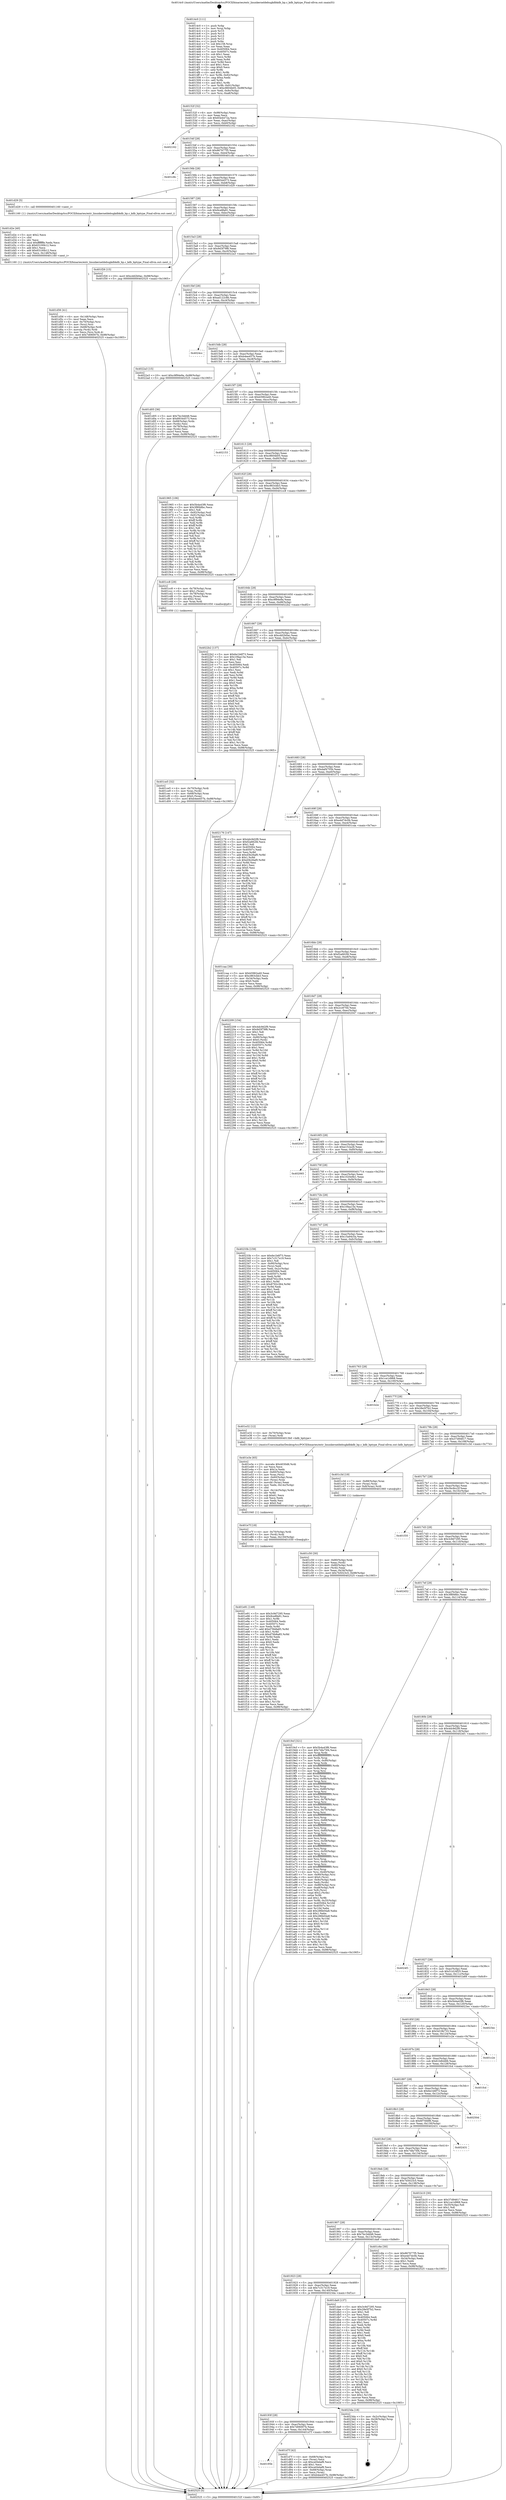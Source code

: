 digraph "0x4014c0" {
  label = "0x4014c0 (/mnt/c/Users/mathe/Desktop/tcc/POCII/binaries/extr_linuxkerneldebugkdbkdb_bp.c_kdb_bptype_Final-ollvm.out::main(0))"
  labelloc = "t"
  node[shape=record]

  Entry [label="",width=0.3,height=0.3,shape=circle,fillcolor=black,style=filled]
  "0x40152f" [label="{
     0x40152f [32]\l
     | [instrs]\l
     &nbsp;&nbsp;0x40152f \<+6\>: mov -0x98(%rbp),%eax\l
     &nbsp;&nbsp;0x401535 \<+2\>: mov %eax,%ecx\l
     &nbsp;&nbsp;0x401537 \<+6\>: sub $0x83e4472a,%ecx\l
     &nbsp;&nbsp;0x40153d \<+6\>: mov %eax,-0xac(%rbp)\l
     &nbsp;&nbsp;0x401543 \<+6\>: mov %ecx,-0xb0(%rbp)\l
     &nbsp;&nbsp;0x401549 \<+6\>: je 0000000000402162 \<main+0xca2\>\l
  }"]
  "0x402162" [label="{
     0x402162\l
  }", style=dashed]
  "0x40154f" [label="{
     0x40154f [28]\l
     | [instrs]\l
     &nbsp;&nbsp;0x40154f \<+5\>: jmp 0000000000401554 \<main+0x94\>\l
     &nbsp;&nbsp;0x401554 \<+6\>: mov -0xac(%rbp),%eax\l
     &nbsp;&nbsp;0x40155a \<+5\>: sub $0x867677f5,%eax\l
     &nbsp;&nbsp;0x40155f \<+6\>: mov %eax,-0xb4(%rbp)\l
     &nbsp;&nbsp;0x401565 \<+6\>: je 0000000000401c8c \<main+0x7cc\>\l
  }"]
  Exit [label="",width=0.3,height=0.3,shape=circle,fillcolor=black,style=filled,peripheries=2]
  "0x401c8c" [label="{
     0x401c8c\l
  }", style=dashed]
  "0x40156b" [label="{
     0x40156b [28]\l
     | [instrs]\l
     &nbsp;&nbsp;0x40156b \<+5\>: jmp 0000000000401570 \<main+0xb0\>\l
     &nbsp;&nbsp;0x401570 \<+6\>: mov -0xac(%rbp),%eax\l
     &nbsp;&nbsp;0x401576 \<+5\>: sub $0x89344573,%eax\l
     &nbsp;&nbsp;0x40157b \<+6\>: mov %eax,-0xb8(%rbp)\l
     &nbsp;&nbsp;0x401581 \<+6\>: je 0000000000401d29 \<main+0x869\>\l
  }"]
  "0x401e91" [label="{
     0x401e91 [149]\l
     | [instrs]\l
     &nbsp;&nbsp;0x401e91 \<+5\>: mov $0x3c9d7295,%eax\l
     &nbsp;&nbsp;0x401e96 \<+5\>: mov $0x9ce8fa91,%ecx\l
     &nbsp;&nbsp;0x401e9b \<+3\>: mov $0x1,%r9b\l
     &nbsp;&nbsp;0x401e9e \<+7\>: mov 0x405064,%edx\l
     &nbsp;&nbsp;0x401ea5 \<+7\>: mov 0x40507c,%esi\l
     &nbsp;&nbsp;0x401eac \<+3\>: mov %edx,%r8d\l
     &nbsp;&nbsp;0x401eaf \<+7\>: add $0xd76b8a85,%r8d\l
     &nbsp;&nbsp;0x401eb6 \<+4\>: sub $0x1,%r8d\l
     &nbsp;&nbsp;0x401eba \<+7\>: sub $0xd76b8a85,%r8d\l
     &nbsp;&nbsp;0x401ec1 \<+4\>: imul %r8d,%edx\l
     &nbsp;&nbsp;0x401ec5 \<+3\>: and $0x1,%edx\l
     &nbsp;&nbsp;0x401ec8 \<+3\>: cmp $0x0,%edx\l
     &nbsp;&nbsp;0x401ecb \<+4\>: sete %r10b\l
     &nbsp;&nbsp;0x401ecf \<+3\>: cmp $0xa,%esi\l
     &nbsp;&nbsp;0x401ed2 \<+4\>: setl %r11b\l
     &nbsp;&nbsp;0x401ed6 \<+3\>: mov %r10b,%bl\l
     &nbsp;&nbsp;0x401ed9 \<+3\>: xor $0xff,%bl\l
     &nbsp;&nbsp;0x401edc \<+3\>: mov %r11b,%r14b\l
     &nbsp;&nbsp;0x401edf \<+4\>: xor $0xff,%r14b\l
     &nbsp;&nbsp;0x401ee3 \<+4\>: xor $0x0,%r9b\l
     &nbsp;&nbsp;0x401ee7 \<+3\>: mov %bl,%r15b\l
     &nbsp;&nbsp;0x401eea \<+4\>: and $0x0,%r15b\l
     &nbsp;&nbsp;0x401eee \<+3\>: and %r9b,%r10b\l
     &nbsp;&nbsp;0x401ef1 \<+3\>: mov %r14b,%r12b\l
     &nbsp;&nbsp;0x401ef4 \<+4\>: and $0x0,%r12b\l
     &nbsp;&nbsp;0x401ef8 \<+3\>: and %r9b,%r11b\l
     &nbsp;&nbsp;0x401efb \<+3\>: or %r10b,%r15b\l
     &nbsp;&nbsp;0x401efe \<+3\>: or %r11b,%r12b\l
     &nbsp;&nbsp;0x401f01 \<+3\>: xor %r12b,%r15b\l
     &nbsp;&nbsp;0x401f04 \<+3\>: or %r14b,%bl\l
     &nbsp;&nbsp;0x401f07 \<+3\>: xor $0xff,%bl\l
     &nbsp;&nbsp;0x401f0a \<+4\>: or $0x0,%r9b\l
     &nbsp;&nbsp;0x401f0e \<+3\>: and %r9b,%bl\l
     &nbsp;&nbsp;0x401f11 \<+3\>: or %bl,%r15b\l
     &nbsp;&nbsp;0x401f14 \<+4\>: test $0x1,%r15b\l
     &nbsp;&nbsp;0x401f18 \<+3\>: cmovne %ecx,%eax\l
     &nbsp;&nbsp;0x401f1b \<+6\>: mov %eax,-0x98(%rbp)\l
     &nbsp;&nbsp;0x401f21 \<+5\>: jmp 0000000000402525 \<main+0x1065\>\l
  }"]
  "0x401d29" [label="{
     0x401d29 [5]\l
     | [instrs]\l
     &nbsp;&nbsp;0x401d29 \<+5\>: call 0000000000401160 \<next_i\>\l
     | [calls]\l
     &nbsp;&nbsp;0x401160 \{1\} (/mnt/c/Users/mathe/Desktop/tcc/POCII/binaries/extr_linuxkerneldebugkdbkdb_bp.c_kdb_bptype_Final-ollvm.out::next_i)\l
  }"]
  "0x401587" [label="{
     0x401587 [28]\l
     | [instrs]\l
     &nbsp;&nbsp;0x401587 \<+5\>: jmp 000000000040158c \<main+0xcc\>\l
     &nbsp;&nbsp;0x40158c \<+6\>: mov -0xac(%rbp),%eax\l
     &nbsp;&nbsp;0x401592 \<+5\>: sub $0x9ce8fa91,%eax\l
     &nbsp;&nbsp;0x401597 \<+6\>: mov %eax,-0xbc(%rbp)\l
     &nbsp;&nbsp;0x40159d \<+6\>: je 0000000000401f26 \<main+0xa66\>\l
  }"]
  "0x401e7f" [label="{
     0x401e7f [18]\l
     | [instrs]\l
     &nbsp;&nbsp;0x401e7f \<+4\>: mov -0x70(%rbp),%rdi\l
     &nbsp;&nbsp;0x401e83 \<+3\>: mov (%rdi),%rdi\l
     &nbsp;&nbsp;0x401e86 \<+6\>: mov %eax,-0x150(%rbp)\l
     &nbsp;&nbsp;0x401e8c \<+5\>: call 0000000000401030 \<free@plt\>\l
     | [calls]\l
     &nbsp;&nbsp;0x401030 \{1\} (unknown)\l
  }"]
  "0x401f26" [label="{
     0x401f26 [15]\l
     | [instrs]\l
     &nbsp;&nbsp;0x401f26 \<+10\>: movl $0xcdd2b0ac,-0x98(%rbp)\l
     &nbsp;&nbsp;0x401f30 \<+5\>: jmp 0000000000402525 \<main+0x1065\>\l
  }"]
  "0x4015a3" [label="{
     0x4015a3 [28]\l
     | [instrs]\l
     &nbsp;&nbsp;0x4015a3 \<+5\>: jmp 00000000004015a8 \<main+0xe8\>\l
     &nbsp;&nbsp;0x4015a8 \<+6\>: mov -0xac(%rbp),%eax\l
     &nbsp;&nbsp;0x4015ae \<+5\>: sub $0x9d3f79f6,%eax\l
     &nbsp;&nbsp;0x4015b3 \<+6\>: mov %eax,-0xc0(%rbp)\l
     &nbsp;&nbsp;0x4015b9 \<+6\>: je 00000000004022a3 \<main+0xde3\>\l
  }"]
  "0x401e3e" [label="{
     0x401e3e [65]\l
     | [instrs]\l
     &nbsp;&nbsp;0x401e3e \<+10\>: movabs $0x4030d6,%rdi\l
     &nbsp;&nbsp;0x401e48 \<+2\>: xor %ecx,%ecx\l
     &nbsp;&nbsp;0x401e4a \<+5\>: mov $0x1a,%edx\l
     &nbsp;&nbsp;0x401e4f \<+4\>: mov -0x60(%rbp),%rsi\l
     &nbsp;&nbsp;0x401e53 \<+3\>: mov %rax,(%rsi)\l
     &nbsp;&nbsp;0x401e56 \<+4\>: mov -0x60(%rbp),%rax\l
     &nbsp;&nbsp;0x401e5a \<+3\>: mov (%rax),%rax\l
     &nbsp;&nbsp;0x401e5d \<+3\>: movsbl (%rax),%eax\l
     &nbsp;&nbsp;0x401e60 \<+6\>: mov %edx,-0x14c(%rbp)\l
     &nbsp;&nbsp;0x401e66 \<+1\>: cltd\l
     &nbsp;&nbsp;0x401e67 \<+7\>: mov -0x14c(%rbp),%r8d\l
     &nbsp;&nbsp;0x401e6e \<+3\>: idiv %r8d\l
     &nbsp;&nbsp;0x401e71 \<+3\>: sub $0x61,%ecx\l
     &nbsp;&nbsp;0x401e74 \<+2\>: sub %ecx,%edx\l
     &nbsp;&nbsp;0x401e76 \<+2\>: mov %edx,%esi\l
     &nbsp;&nbsp;0x401e78 \<+2\>: mov $0x0,%al\l
     &nbsp;&nbsp;0x401e7a \<+5\>: call 0000000000401040 \<printf@plt\>\l
     | [calls]\l
     &nbsp;&nbsp;0x401040 \{1\} (unknown)\l
  }"]
  "0x4022a3" [label="{
     0x4022a3 [15]\l
     | [instrs]\l
     &nbsp;&nbsp;0x4022a3 \<+10\>: movl $0xc9f94e9a,-0x98(%rbp)\l
     &nbsp;&nbsp;0x4022ad \<+5\>: jmp 0000000000402525 \<main+0x1065\>\l
  }"]
  "0x4015bf" [label="{
     0x4015bf [28]\l
     | [instrs]\l
     &nbsp;&nbsp;0x4015bf \<+5\>: jmp 00000000004015c4 \<main+0x104\>\l
     &nbsp;&nbsp;0x4015c4 \<+6\>: mov -0xac(%rbp),%eax\l
     &nbsp;&nbsp;0x4015ca \<+5\>: sub $0xad122c8b,%eax\l
     &nbsp;&nbsp;0x4015cf \<+6\>: mov %eax,-0xc4(%rbp)\l
     &nbsp;&nbsp;0x4015d5 \<+6\>: je 00000000004024cc \<main+0x100c\>\l
  }"]
  "0x40195b" [label="{
     0x40195b\l
  }", style=dashed]
  "0x4024cc" [label="{
     0x4024cc\l
  }", style=dashed]
  "0x4015db" [label="{
     0x4015db [28]\l
     | [instrs]\l
     &nbsp;&nbsp;0x4015db \<+5\>: jmp 00000000004015e0 \<main+0x120\>\l
     &nbsp;&nbsp;0x4015e0 \<+6\>: mov -0xac(%rbp),%eax\l
     &nbsp;&nbsp;0x4015e6 \<+5\>: sub $0xb4ee457b,%eax\l
     &nbsp;&nbsp;0x4015eb \<+6\>: mov %eax,-0xc8(%rbp)\l
     &nbsp;&nbsp;0x4015f1 \<+6\>: je 0000000000401d05 \<main+0x845\>\l
  }"]
  "0x401d7f" [label="{
     0x401d7f [42]\l
     | [instrs]\l
     &nbsp;&nbsp;0x401d7f \<+4\>: mov -0x68(%rbp),%rax\l
     &nbsp;&nbsp;0x401d83 \<+2\>: mov (%rax),%ecx\l
     &nbsp;&nbsp;0x401d85 \<+6\>: sub $0xce04daf8,%ecx\l
     &nbsp;&nbsp;0x401d8b \<+3\>: add $0x1,%ecx\l
     &nbsp;&nbsp;0x401d8e \<+6\>: add $0xce04daf8,%ecx\l
     &nbsp;&nbsp;0x401d94 \<+4\>: mov -0x68(%rbp),%rax\l
     &nbsp;&nbsp;0x401d98 \<+2\>: mov %ecx,(%rax)\l
     &nbsp;&nbsp;0x401d9a \<+10\>: movl $0xb4ee457b,-0x98(%rbp)\l
     &nbsp;&nbsp;0x401da4 \<+5\>: jmp 0000000000402525 \<main+0x1065\>\l
  }"]
  "0x401d05" [label="{
     0x401d05 [36]\l
     | [instrs]\l
     &nbsp;&nbsp;0x401d05 \<+5\>: mov $0x7bc3dd48,%eax\l
     &nbsp;&nbsp;0x401d0a \<+5\>: mov $0x89344573,%ecx\l
     &nbsp;&nbsp;0x401d0f \<+4\>: mov -0x68(%rbp),%rdx\l
     &nbsp;&nbsp;0x401d13 \<+2\>: mov (%rdx),%esi\l
     &nbsp;&nbsp;0x401d15 \<+4\>: mov -0x78(%rbp),%rdx\l
     &nbsp;&nbsp;0x401d19 \<+2\>: cmp (%rdx),%esi\l
     &nbsp;&nbsp;0x401d1b \<+3\>: cmovl %ecx,%eax\l
     &nbsp;&nbsp;0x401d1e \<+6\>: mov %eax,-0x98(%rbp)\l
     &nbsp;&nbsp;0x401d24 \<+5\>: jmp 0000000000402525 \<main+0x1065\>\l
  }"]
  "0x4015f7" [label="{
     0x4015f7 [28]\l
     | [instrs]\l
     &nbsp;&nbsp;0x4015f7 \<+5\>: jmp 00000000004015fc \<main+0x13c\>\l
     &nbsp;&nbsp;0x4015fc \<+6\>: mov -0xac(%rbp),%eax\l
     &nbsp;&nbsp;0x401602 \<+5\>: sub $0xb5962a40,%eax\l
     &nbsp;&nbsp;0x401607 \<+6\>: mov %eax,-0xcc(%rbp)\l
     &nbsp;&nbsp;0x40160d \<+6\>: je 0000000000402153 \<main+0xc93\>\l
  }"]
  "0x40193f" [label="{
     0x40193f [28]\l
     | [instrs]\l
     &nbsp;&nbsp;0x40193f \<+5\>: jmp 0000000000401944 \<main+0x484\>\l
     &nbsp;&nbsp;0x401944 \<+6\>: mov -0xac(%rbp),%eax\l
     &nbsp;&nbsp;0x40194a \<+5\>: sub $0x7d06007b,%eax\l
     &nbsp;&nbsp;0x40194f \<+6\>: mov %eax,-0x144(%rbp)\l
     &nbsp;&nbsp;0x401955 \<+6\>: je 0000000000401d7f \<main+0x8bf\>\l
  }"]
  "0x402153" [label="{
     0x402153\l
  }", style=dashed]
  "0x401613" [label="{
     0x401613 [28]\l
     | [instrs]\l
     &nbsp;&nbsp;0x401613 \<+5\>: jmp 0000000000401618 \<main+0x158\>\l
     &nbsp;&nbsp;0x401618 \<+6\>: mov -0xac(%rbp),%eax\l
     &nbsp;&nbsp;0x40161e \<+5\>: sub $0xc8604b05,%eax\l
     &nbsp;&nbsp;0x401623 \<+6\>: mov %eax,-0xd0(%rbp)\l
     &nbsp;&nbsp;0x401629 \<+6\>: je 0000000000401965 \<main+0x4a5\>\l
  }"]
  "0x4023da" [label="{
     0x4023da [18]\l
     | [instrs]\l
     &nbsp;&nbsp;0x4023da \<+3\>: mov -0x2c(%rbp),%eax\l
     &nbsp;&nbsp;0x4023dd \<+4\>: lea -0x28(%rbp),%rsp\l
     &nbsp;&nbsp;0x4023e1 \<+1\>: pop %rbx\l
     &nbsp;&nbsp;0x4023e2 \<+2\>: pop %r12\l
     &nbsp;&nbsp;0x4023e4 \<+2\>: pop %r13\l
     &nbsp;&nbsp;0x4023e6 \<+2\>: pop %r14\l
     &nbsp;&nbsp;0x4023e8 \<+2\>: pop %r15\l
     &nbsp;&nbsp;0x4023ea \<+1\>: pop %rbp\l
     &nbsp;&nbsp;0x4023eb \<+1\>: ret\l
  }"]
  "0x401965" [label="{
     0x401965 [106]\l
     | [instrs]\l
     &nbsp;&nbsp;0x401965 \<+5\>: mov $0x5b4a43f6,%eax\l
     &nbsp;&nbsp;0x40196a \<+5\>: mov $0x3f8f48bc,%ecx\l
     &nbsp;&nbsp;0x40196f \<+2\>: mov $0x1,%dl\l
     &nbsp;&nbsp;0x401971 \<+7\>: mov -0x92(%rbp),%sil\l
     &nbsp;&nbsp;0x401978 \<+7\>: mov -0x91(%rbp),%dil\l
     &nbsp;&nbsp;0x40197f \<+3\>: mov %sil,%r8b\l
     &nbsp;&nbsp;0x401982 \<+4\>: xor $0xff,%r8b\l
     &nbsp;&nbsp;0x401986 \<+3\>: mov %dil,%r9b\l
     &nbsp;&nbsp;0x401989 \<+4\>: xor $0xff,%r9b\l
     &nbsp;&nbsp;0x40198d \<+3\>: xor $0x1,%dl\l
     &nbsp;&nbsp;0x401990 \<+3\>: mov %r8b,%r10b\l
     &nbsp;&nbsp;0x401993 \<+4\>: and $0xff,%r10b\l
     &nbsp;&nbsp;0x401997 \<+3\>: and %dl,%sil\l
     &nbsp;&nbsp;0x40199a \<+3\>: mov %r9b,%r11b\l
     &nbsp;&nbsp;0x40199d \<+4\>: and $0xff,%r11b\l
     &nbsp;&nbsp;0x4019a1 \<+3\>: and %dl,%dil\l
     &nbsp;&nbsp;0x4019a4 \<+3\>: or %sil,%r10b\l
     &nbsp;&nbsp;0x4019a7 \<+3\>: or %dil,%r11b\l
     &nbsp;&nbsp;0x4019aa \<+3\>: xor %r11b,%r10b\l
     &nbsp;&nbsp;0x4019ad \<+3\>: or %r9b,%r8b\l
     &nbsp;&nbsp;0x4019b0 \<+4\>: xor $0xff,%r8b\l
     &nbsp;&nbsp;0x4019b4 \<+3\>: or $0x1,%dl\l
     &nbsp;&nbsp;0x4019b7 \<+3\>: and %dl,%r8b\l
     &nbsp;&nbsp;0x4019ba \<+3\>: or %r8b,%r10b\l
     &nbsp;&nbsp;0x4019bd \<+4\>: test $0x1,%r10b\l
     &nbsp;&nbsp;0x4019c1 \<+3\>: cmovne %ecx,%eax\l
     &nbsp;&nbsp;0x4019c4 \<+6\>: mov %eax,-0x98(%rbp)\l
     &nbsp;&nbsp;0x4019ca \<+5\>: jmp 0000000000402525 \<main+0x1065\>\l
  }"]
  "0x40162f" [label="{
     0x40162f [28]\l
     | [instrs]\l
     &nbsp;&nbsp;0x40162f \<+5\>: jmp 0000000000401634 \<main+0x174\>\l
     &nbsp;&nbsp;0x401634 \<+6\>: mov -0xac(%rbp),%eax\l
     &nbsp;&nbsp;0x40163a \<+5\>: sub $0xc863cbb3,%eax\l
     &nbsp;&nbsp;0x40163f \<+6\>: mov %eax,-0xd4(%rbp)\l
     &nbsp;&nbsp;0x401645 \<+6\>: je 0000000000401cc8 \<main+0x808\>\l
  }"]
  "0x402525" [label="{
     0x402525 [5]\l
     | [instrs]\l
     &nbsp;&nbsp;0x402525 \<+5\>: jmp 000000000040152f \<main+0x6f\>\l
  }"]
  "0x4014c0" [label="{
     0x4014c0 [111]\l
     | [instrs]\l
     &nbsp;&nbsp;0x4014c0 \<+1\>: push %rbp\l
     &nbsp;&nbsp;0x4014c1 \<+3\>: mov %rsp,%rbp\l
     &nbsp;&nbsp;0x4014c4 \<+2\>: push %r15\l
     &nbsp;&nbsp;0x4014c6 \<+2\>: push %r14\l
     &nbsp;&nbsp;0x4014c8 \<+2\>: push %r13\l
     &nbsp;&nbsp;0x4014ca \<+2\>: push %r12\l
     &nbsp;&nbsp;0x4014cc \<+1\>: push %rbx\l
     &nbsp;&nbsp;0x4014cd \<+7\>: sub $0x158,%rsp\l
     &nbsp;&nbsp;0x4014d4 \<+2\>: xor %eax,%eax\l
     &nbsp;&nbsp;0x4014d6 \<+7\>: mov 0x405064,%ecx\l
     &nbsp;&nbsp;0x4014dd \<+7\>: mov 0x40507c,%edx\l
     &nbsp;&nbsp;0x4014e4 \<+3\>: sub $0x1,%eax\l
     &nbsp;&nbsp;0x4014e7 \<+3\>: mov %ecx,%r8d\l
     &nbsp;&nbsp;0x4014ea \<+3\>: add %eax,%r8d\l
     &nbsp;&nbsp;0x4014ed \<+4\>: imul %r8d,%ecx\l
     &nbsp;&nbsp;0x4014f1 \<+3\>: and $0x1,%ecx\l
     &nbsp;&nbsp;0x4014f4 \<+3\>: cmp $0x0,%ecx\l
     &nbsp;&nbsp;0x4014f7 \<+4\>: sete %r9b\l
     &nbsp;&nbsp;0x4014fb \<+4\>: and $0x1,%r9b\l
     &nbsp;&nbsp;0x4014ff \<+7\>: mov %r9b,-0x92(%rbp)\l
     &nbsp;&nbsp;0x401506 \<+3\>: cmp $0xa,%edx\l
     &nbsp;&nbsp;0x401509 \<+4\>: setl %r9b\l
     &nbsp;&nbsp;0x40150d \<+4\>: and $0x1,%r9b\l
     &nbsp;&nbsp;0x401511 \<+7\>: mov %r9b,-0x91(%rbp)\l
     &nbsp;&nbsp;0x401518 \<+10\>: movl $0xc8604b05,-0x98(%rbp)\l
     &nbsp;&nbsp;0x401522 \<+6\>: mov %edi,-0x9c(%rbp)\l
     &nbsp;&nbsp;0x401528 \<+7\>: mov %rsi,-0xa8(%rbp)\l
  }"]
  "0x401923" [label="{
     0x401923 [28]\l
     | [instrs]\l
     &nbsp;&nbsp;0x401923 \<+5\>: jmp 0000000000401928 \<main+0x468\>\l
     &nbsp;&nbsp;0x401928 \<+6\>: mov -0xac(%rbp),%eax\l
     &nbsp;&nbsp;0x40192e \<+5\>: sub $0x7c317e19,%eax\l
     &nbsp;&nbsp;0x401933 \<+6\>: mov %eax,-0x140(%rbp)\l
     &nbsp;&nbsp;0x401939 \<+6\>: je 00000000004023da \<main+0xf1a\>\l
  }"]
  "0x401cc8" [label="{
     0x401cc8 [29]\l
     | [instrs]\l
     &nbsp;&nbsp;0x401cc8 \<+4\>: mov -0x78(%rbp),%rax\l
     &nbsp;&nbsp;0x401ccc \<+6\>: movl $0x1,(%rax)\l
     &nbsp;&nbsp;0x401cd2 \<+4\>: mov -0x78(%rbp),%rax\l
     &nbsp;&nbsp;0x401cd6 \<+3\>: movslq (%rax),%rax\l
     &nbsp;&nbsp;0x401cd9 \<+4\>: shl $0x2,%rax\l
     &nbsp;&nbsp;0x401cdd \<+3\>: mov %rax,%rdi\l
     &nbsp;&nbsp;0x401ce0 \<+5\>: call 0000000000401050 \<malloc@plt\>\l
     | [calls]\l
     &nbsp;&nbsp;0x401050 \{1\} (unknown)\l
  }"]
  "0x40164b" [label="{
     0x40164b [28]\l
     | [instrs]\l
     &nbsp;&nbsp;0x40164b \<+5\>: jmp 0000000000401650 \<main+0x190\>\l
     &nbsp;&nbsp;0x401650 \<+6\>: mov -0xac(%rbp),%eax\l
     &nbsp;&nbsp;0x401656 \<+5\>: sub $0xc9f94e9a,%eax\l
     &nbsp;&nbsp;0x40165b \<+6\>: mov %eax,-0xd8(%rbp)\l
     &nbsp;&nbsp;0x401661 \<+6\>: je 00000000004022b2 \<main+0xdf2\>\l
  }"]
  "0x401da9" [label="{
     0x401da9 [137]\l
     | [instrs]\l
     &nbsp;&nbsp;0x401da9 \<+5\>: mov $0x3c9d7295,%eax\l
     &nbsp;&nbsp;0x401dae \<+5\>: mov $0x28e5f7b2,%ecx\l
     &nbsp;&nbsp;0x401db3 \<+2\>: mov $0x1,%dl\l
     &nbsp;&nbsp;0x401db5 \<+2\>: xor %esi,%esi\l
     &nbsp;&nbsp;0x401db7 \<+7\>: mov 0x405064,%edi\l
     &nbsp;&nbsp;0x401dbe \<+8\>: mov 0x40507c,%r8d\l
     &nbsp;&nbsp;0x401dc6 \<+3\>: sub $0x1,%esi\l
     &nbsp;&nbsp;0x401dc9 \<+3\>: mov %edi,%r9d\l
     &nbsp;&nbsp;0x401dcc \<+3\>: add %esi,%r9d\l
     &nbsp;&nbsp;0x401dcf \<+4\>: imul %r9d,%edi\l
     &nbsp;&nbsp;0x401dd3 \<+3\>: and $0x1,%edi\l
     &nbsp;&nbsp;0x401dd6 \<+3\>: cmp $0x0,%edi\l
     &nbsp;&nbsp;0x401dd9 \<+4\>: sete %r10b\l
     &nbsp;&nbsp;0x401ddd \<+4\>: cmp $0xa,%r8d\l
     &nbsp;&nbsp;0x401de1 \<+4\>: setl %r11b\l
     &nbsp;&nbsp;0x401de5 \<+3\>: mov %r10b,%bl\l
     &nbsp;&nbsp;0x401de8 \<+3\>: xor $0xff,%bl\l
     &nbsp;&nbsp;0x401deb \<+3\>: mov %r11b,%r14b\l
     &nbsp;&nbsp;0x401dee \<+4\>: xor $0xff,%r14b\l
     &nbsp;&nbsp;0x401df2 \<+3\>: xor $0x0,%dl\l
     &nbsp;&nbsp;0x401df5 \<+3\>: mov %bl,%r15b\l
     &nbsp;&nbsp;0x401df8 \<+4\>: and $0x0,%r15b\l
     &nbsp;&nbsp;0x401dfc \<+3\>: and %dl,%r10b\l
     &nbsp;&nbsp;0x401dff \<+3\>: mov %r14b,%r12b\l
     &nbsp;&nbsp;0x401e02 \<+4\>: and $0x0,%r12b\l
     &nbsp;&nbsp;0x401e06 \<+3\>: and %dl,%r11b\l
     &nbsp;&nbsp;0x401e09 \<+3\>: or %r10b,%r15b\l
     &nbsp;&nbsp;0x401e0c \<+3\>: or %r11b,%r12b\l
     &nbsp;&nbsp;0x401e0f \<+3\>: xor %r12b,%r15b\l
     &nbsp;&nbsp;0x401e12 \<+3\>: or %r14b,%bl\l
     &nbsp;&nbsp;0x401e15 \<+3\>: xor $0xff,%bl\l
     &nbsp;&nbsp;0x401e18 \<+3\>: or $0x0,%dl\l
     &nbsp;&nbsp;0x401e1b \<+2\>: and %dl,%bl\l
     &nbsp;&nbsp;0x401e1d \<+3\>: or %bl,%r15b\l
     &nbsp;&nbsp;0x401e20 \<+4\>: test $0x1,%r15b\l
     &nbsp;&nbsp;0x401e24 \<+3\>: cmovne %ecx,%eax\l
     &nbsp;&nbsp;0x401e27 \<+6\>: mov %eax,-0x98(%rbp)\l
     &nbsp;&nbsp;0x401e2d \<+5\>: jmp 0000000000402525 \<main+0x1065\>\l
  }"]
  "0x4022b2" [label="{
     0x4022b2 [137]\l
     | [instrs]\l
     &nbsp;&nbsp;0x4022b2 \<+5\>: mov $0x6e1b6f73,%eax\l
     &nbsp;&nbsp;0x4022b7 \<+5\>: mov $0x10faa15e,%ecx\l
     &nbsp;&nbsp;0x4022bc \<+2\>: mov $0x1,%dl\l
     &nbsp;&nbsp;0x4022be \<+2\>: xor %esi,%esi\l
     &nbsp;&nbsp;0x4022c0 \<+7\>: mov 0x405064,%edi\l
     &nbsp;&nbsp;0x4022c7 \<+8\>: mov 0x40507c,%r8d\l
     &nbsp;&nbsp;0x4022cf \<+3\>: sub $0x1,%esi\l
     &nbsp;&nbsp;0x4022d2 \<+3\>: mov %edi,%r9d\l
     &nbsp;&nbsp;0x4022d5 \<+3\>: add %esi,%r9d\l
     &nbsp;&nbsp;0x4022d8 \<+4\>: imul %r9d,%edi\l
     &nbsp;&nbsp;0x4022dc \<+3\>: and $0x1,%edi\l
     &nbsp;&nbsp;0x4022df \<+3\>: cmp $0x0,%edi\l
     &nbsp;&nbsp;0x4022e2 \<+4\>: sete %r10b\l
     &nbsp;&nbsp;0x4022e6 \<+4\>: cmp $0xa,%r8d\l
     &nbsp;&nbsp;0x4022ea \<+4\>: setl %r11b\l
     &nbsp;&nbsp;0x4022ee \<+3\>: mov %r10b,%bl\l
     &nbsp;&nbsp;0x4022f1 \<+3\>: xor $0xff,%bl\l
     &nbsp;&nbsp;0x4022f4 \<+3\>: mov %r11b,%r14b\l
     &nbsp;&nbsp;0x4022f7 \<+4\>: xor $0xff,%r14b\l
     &nbsp;&nbsp;0x4022fb \<+3\>: xor $0x0,%dl\l
     &nbsp;&nbsp;0x4022fe \<+3\>: mov %bl,%r15b\l
     &nbsp;&nbsp;0x402301 \<+4\>: and $0x0,%r15b\l
     &nbsp;&nbsp;0x402305 \<+3\>: and %dl,%r10b\l
     &nbsp;&nbsp;0x402308 \<+3\>: mov %r14b,%r12b\l
     &nbsp;&nbsp;0x40230b \<+4\>: and $0x0,%r12b\l
     &nbsp;&nbsp;0x40230f \<+3\>: and %dl,%r11b\l
     &nbsp;&nbsp;0x402312 \<+3\>: or %r10b,%r15b\l
     &nbsp;&nbsp;0x402315 \<+3\>: or %r11b,%r12b\l
     &nbsp;&nbsp;0x402318 \<+3\>: xor %r12b,%r15b\l
     &nbsp;&nbsp;0x40231b \<+3\>: or %r14b,%bl\l
     &nbsp;&nbsp;0x40231e \<+3\>: xor $0xff,%bl\l
     &nbsp;&nbsp;0x402321 \<+3\>: or $0x0,%dl\l
     &nbsp;&nbsp;0x402324 \<+2\>: and %dl,%bl\l
     &nbsp;&nbsp;0x402326 \<+3\>: or %bl,%r15b\l
     &nbsp;&nbsp;0x402329 \<+4\>: test $0x1,%r15b\l
     &nbsp;&nbsp;0x40232d \<+3\>: cmovne %ecx,%eax\l
     &nbsp;&nbsp;0x402330 \<+6\>: mov %eax,-0x98(%rbp)\l
     &nbsp;&nbsp;0x402336 \<+5\>: jmp 0000000000402525 \<main+0x1065\>\l
  }"]
  "0x401667" [label="{
     0x401667 [28]\l
     | [instrs]\l
     &nbsp;&nbsp;0x401667 \<+5\>: jmp 000000000040166c \<main+0x1ac\>\l
     &nbsp;&nbsp;0x40166c \<+6\>: mov -0xac(%rbp),%eax\l
     &nbsp;&nbsp;0x401672 \<+5\>: sub $0xcdd2b0ac,%eax\l
     &nbsp;&nbsp;0x401677 \<+6\>: mov %eax,-0xdc(%rbp)\l
     &nbsp;&nbsp;0x40167d \<+6\>: je 0000000000402176 \<main+0xcb6\>\l
  }"]
  "0x401d56" [label="{
     0x401d56 [41]\l
     | [instrs]\l
     &nbsp;&nbsp;0x401d56 \<+6\>: mov -0x148(%rbp),%ecx\l
     &nbsp;&nbsp;0x401d5c \<+3\>: imul %eax,%ecx\l
     &nbsp;&nbsp;0x401d5f \<+4\>: mov -0x70(%rbp),%rsi\l
     &nbsp;&nbsp;0x401d63 \<+3\>: mov (%rsi),%rsi\l
     &nbsp;&nbsp;0x401d66 \<+4\>: mov -0x68(%rbp),%rdi\l
     &nbsp;&nbsp;0x401d6a \<+3\>: movslq (%rdi),%rdi\l
     &nbsp;&nbsp;0x401d6d \<+3\>: mov %ecx,(%rsi,%rdi,4)\l
     &nbsp;&nbsp;0x401d70 \<+10\>: movl $0x7d06007b,-0x98(%rbp)\l
     &nbsp;&nbsp;0x401d7a \<+5\>: jmp 0000000000402525 \<main+0x1065\>\l
  }"]
  "0x402176" [label="{
     0x402176 [147]\l
     | [instrs]\l
     &nbsp;&nbsp;0x402176 \<+5\>: mov $0x4dc9d2f9,%eax\l
     &nbsp;&nbsp;0x40217b \<+5\>: mov $0xf2a662fd,%ecx\l
     &nbsp;&nbsp;0x402180 \<+2\>: mov $0x1,%dl\l
     &nbsp;&nbsp;0x402182 \<+7\>: mov 0x405064,%esi\l
     &nbsp;&nbsp;0x402189 \<+7\>: mov 0x40507c,%edi\l
     &nbsp;&nbsp;0x402190 \<+3\>: mov %esi,%r8d\l
     &nbsp;&nbsp;0x402193 \<+7\>: add $0xd3b26af0,%r8d\l
     &nbsp;&nbsp;0x40219a \<+4\>: sub $0x1,%r8d\l
     &nbsp;&nbsp;0x40219e \<+7\>: sub $0xd3b26af0,%r8d\l
     &nbsp;&nbsp;0x4021a5 \<+4\>: imul %r8d,%esi\l
     &nbsp;&nbsp;0x4021a9 \<+3\>: and $0x1,%esi\l
     &nbsp;&nbsp;0x4021ac \<+3\>: cmp $0x0,%esi\l
     &nbsp;&nbsp;0x4021af \<+4\>: sete %r9b\l
     &nbsp;&nbsp;0x4021b3 \<+3\>: cmp $0xa,%edi\l
     &nbsp;&nbsp;0x4021b6 \<+4\>: setl %r10b\l
     &nbsp;&nbsp;0x4021ba \<+3\>: mov %r9b,%r11b\l
     &nbsp;&nbsp;0x4021bd \<+4\>: xor $0xff,%r11b\l
     &nbsp;&nbsp;0x4021c1 \<+3\>: mov %r10b,%bl\l
     &nbsp;&nbsp;0x4021c4 \<+3\>: xor $0xff,%bl\l
     &nbsp;&nbsp;0x4021c7 \<+3\>: xor $0x0,%dl\l
     &nbsp;&nbsp;0x4021ca \<+3\>: mov %r11b,%r14b\l
     &nbsp;&nbsp;0x4021cd \<+4\>: and $0x0,%r14b\l
     &nbsp;&nbsp;0x4021d1 \<+3\>: and %dl,%r9b\l
     &nbsp;&nbsp;0x4021d4 \<+3\>: mov %bl,%r15b\l
     &nbsp;&nbsp;0x4021d7 \<+4\>: and $0x0,%r15b\l
     &nbsp;&nbsp;0x4021db \<+3\>: and %dl,%r10b\l
     &nbsp;&nbsp;0x4021de \<+3\>: or %r9b,%r14b\l
     &nbsp;&nbsp;0x4021e1 \<+3\>: or %r10b,%r15b\l
     &nbsp;&nbsp;0x4021e4 \<+3\>: xor %r15b,%r14b\l
     &nbsp;&nbsp;0x4021e7 \<+3\>: or %bl,%r11b\l
     &nbsp;&nbsp;0x4021ea \<+4\>: xor $0xff,%r11b\l
     &nbsp;&nbsp;0x4021ee \<+3\>: or $0x0,%dl\l
     &nbsp;&nbsp;0x4021f1 \<+3\>: and %dl,%r11b\l
     &nbsp;&nbsp;0x4021f4 \<+3\>: or %r11b,%r14b\l
     &nbsp;&nbsp;0x4021f7 \<+4\>: test $0x1,%r14b\l
     &nbsp;&nbsp;0x4021fb \<+3\>: cmovne %ecx,%eax\l
     &nbsp;&nbsp;0x4021fe \<+6\>: mov %eax,-0x98(%rbp)\l
     &nbsp;&nbsp;0x402204 \<+5\>: jmp 0000000000402525 \<main+0x1065\>\l
  }"]
  "0x401683" [label="{
     0x401683 [28]\l
     | [instrs]\l
     &nbsp;&nbsp;0x401683 \<+5\>: jmp 0000000000401688 \<main+0x1c8\>\l
     &nbsp;&nbsp;0x401688 \<+6\>: mov -0xac(%rbp),%eax\l
     &nbsp;&nbsp;0x40168e \<+5\>: sub $0xdaf4755b,%eax\l
     &nbsp;&nbsp;0x401693 \<+6\>: mov %eax,-0xe0(%rbp)\l
     &nbsp;&nbsp;0x401699 \<+6\>: je 0000000000401f72 \<main+0xab2\>\l
  }"]
  "0x401d2e" [label="{
     0x401d2e [40]\l
     | [instrs]\l
     &nbsp;&nbsp;0x401d2e \<+5\>: mov $0x2,%ecx\l
     &nbsp;&nbsp;0x401d33 \<+1\>: cltd\l
     &nbsp;&nbsp;0x401d34 \<+2\>: idiv %ecx\l
     &nbsp;&nbsp;0x401d36 \<+6\>: imul $0xfffffffe,%edx,%ecx\l
     &nbsp;&nbsp;0x401d3c \<+6\>: sub $0x63100b12,%ecx\l
     &nbsp;&nbsp;0x401d42 \<+3\>: add $0x1,%ecx\l
     &nbsp;&nbsp;0x401d45 \<+6\>: add $0x63100b12,%ecx\l
     &nbsp;&nbsp;0x401d4b \<+6\>: mov %ecx,-0x148(%rbp)\l
     &nbsp;&nbsp;0x401d51 \<+5\>: call 0000000000401160 \<next_i\>\l
     | [calls]\l
     &nbsp;&nbsp;0x401160 \{1\} (/mnt/c/Users/mathe/Desktop/tcc/POCII/binaries/extr_linuxkerneldebugkdbkdb_bp.c_kdb_bptype_Final-ollvm.out::next_i)\l
  }"]
  "0x401f72" [label="{
     0x401f72\l
  }", style=dashed]
  "0x40169f" [label="{
     0x40169f [28]\l
     | [instrs]\l
     &nbsp;&nbsp;0x40169f \<+5\>: jmp 00000000004016a4 \<main+0x1e4\>\l
     &nbsp;&nbsp;0x4016a4 \<+6\>: mov -0xac(%rbp),%eax\l
     &nbsp;&nbsp;0x4016aa \<+5\>: sub $0xe4d7dc0b,%eax\l
     &nbsp;&nbsp;0x4016af \<+6\>: mov %eax,-0xe4(%rbp)\l
     &nbsp;&nbsp;0x4016b5 \<+6\>: je 0000000000401caa \<main+0x7ea\>\l
  }"]
  "0x401ce5" [label="{
     0x401ce5 [32]\l
     | [instrs]\l
     &nbsp;&nbsp;0x401ce5 \<+4\>: mov -0x70(%rbp),%rdi\l
     &nbsp;&nbsp;0x401ce9 \<+3\>: mov %rax,(%rdi)\l
     &nbsp;&nbsp;0x401cec \<+4\>: mov -0x68(%rbp),%rax\l
     &nbsp;&nbsp;0x401cf0 \<+6\>: movl $0x0,(%rax)\l
     &nbsp;&nbsp;0x401cf6 \<+10\>: movl $0xb4ee457b,-0x98(%rbp)\l
     &nbsp;&nbsp;0x401d00 \<+5\>: jmp 0000000000402525 \<main+0x1065\>\l
  }"]
  "0x401caa" [label="{
     0x401caa [30]\l
     | [instrs]\l
     &nbsp;&nbsp;0x401caa \<+5\>: mov $0xb5962a40,%eax\l
     &nbsp;&nbsp;0x401caf \<+5\>: mov $0xc863cbb3,%ecx\l
     &nbsp;&nbsp;0x401cb4 \<+3\>: mov -0x34(%rbp),%edx\l
     &nbsp;&nbsp;0x401cb7 \<+3\>: cmp $0x0,%edx\l
     &nbsp;&nbsp;0x401cba \<+3\>: cmove %ecx,%eax\l
     &nbsp;&nbsp;0x401cbd \<+6\>: mov %eax,-0x98(%rbp)\l
     &nbsp;&nbsp;0x401cc3 \<+5\>: jmp 0000000000402525 \<main+0x1065\>\l
  }"]
  "0x4016bb" [label="{
     0x4016bb [28]\l
     | [instrs]\l
     &nbsp;&nbsp;0x4016bb \<+5\>: jmp 00000000004016c0 \<main+0x200\>\l
     &nbsp;&nbsp;0x4016c0 \<+6\>: mov -0xac(%rbp),%eax\l
     &nbsp;&nbsp;0x4016c6 \<+5\>: sub $0xf2a662fd,%eax\l
     &nbsp;&nbsp;0x4016cb \<+6\>: mov %eax,-0xe8(%rbp)\l
     &nbsp;&nbsp;0x4016d1 \<+6\>: je 0000000000402209 \<main+0xd49\>\l
  }"]
  "0x401907" [label="{
     0x401907 [28]\l
     | [instrs]\l
     &nbsp;&nbsp;0x401907 \<+5\>: jmp 000000000040190c \<main+0x44c\>\l
     &nbsp;&nbsp;0x40190c \<+6\>: mov -0xac(%rbp),%eax\l
     &nbsp;&nbsp;0x401912 \<+5\>: sub $0x7bc3dd48,%eax\l
     &nbsp;&nbsp;0x401917 \<+6\>: mov %eax,-0x13c(%rbp)\l
     &nbsp;&nbsp;0x40191d \<+6\>: je 0000000000401da9 \<main+0x8e9\>\l
  }"]
  "0x402209" [label="{
     0x402209 [154]\l
     | [instrs]\l
     &nbsp;&nbsp;0x402209 \<+5\>: mov $0x4dc9d2f9,%eax\l
     &nbsp;&nbsp;0x40220e \<+5\>: mov $0x9d3f79f6,%ecx\l
     &nbsp;&nbsp;0x402213 \<+2\>: mov $0x1,%dl\l
     &nbsp;&nbsp;0x402215 \<+2\>: xor %esi,%esi\l
     &nbsp;&nbsp;0x402217 \<+7\>: mov -0x90(%rbp),%rdi\l
     &nbsp;&nbsp;0x40221e \<+6\>: movl $0x0,(%rdi)\l
     &nbsp;&nbsp;0x402224 \<+8\>: mov 0x405064,%r8d\l
     &nbsp;&nbsp;0x40222c \<+8\>: mov 0x40507c,%r9d\l
     &nbsp;&nbsp;0x402234 \<+3\>: sub $0x1,%esi\l
     &nbsp;&nbsp;0x402237 \<+3\>: mov %r8d,%r10d\l
     &nbsp;&nbsp;0x40223a \<+3\>: add %esi,%r10d\l
     &nbsp;&nbsp;0x40223d \<+4\>: imul %r10d,%r8d\l
     &nbsp;&nbsp;0x402241 \<+4\>: and $0x1,%r8d\l
     &nbsp;&nbsp;0x402245 \<+4\>: cmp $0x0,%r8d\l
     &nbsp;&nbsp;0x402249 \<+4\>: sete %r11b\l
     &nbsp;&nbsp;0x40224d \<+4\>: cmp $0xa,%r9d\l
     &nbsp;&nbsp;0x402251 \<+3\>: setl %bl\l
     &nbsp;&nbsp;0x402254 \<+3\>: mov %r11b,%r14b\l
     &nbsp;&nbsp;0x402257 \<+4\>: xor $0xff,%r14b\l
     &nbsp;&nbsp;0x40225b \<+3\>: mov %bl,%r15b\l
     &nbsp;&nbsp;0x40225e \<+4\>: xor $0xff,%r15b\l
     &nbsp;&nbsp;0x402262 \<+3\>: xor $0x0,%dl\l
     &nbsp;&nbsp;0x402265 \<+3\>: mov %r14b,%r12b\l
     &nbsp;&nbsp;0x402268 \<+4\>: and $0x0,%r12b\l
     &nbsp;&nbsp;0x40226c \<+3\>: and %dl,%r11b\l
     &nbsp;&nbsp;0x40226f \<+3\>: mov %r15b,%r13b\l
     &nbsp;&nbsp;0x402272 \<+4\>: and $0x0,%r13b\l
     &nbsp;&nbsp;0x402276 \<+2\>: and %dl,%bl\l
     &nbsp;&nbsp;0x402278 \<+3\>: or %r11b,%r12b\l
     &nbsp;&nbsp;0x40227b \<+3\>: or %bl,%r13b\l
     &nbsp;&nbsp;0x40227e \<+3\>: xor %r13b,%r12b\l
     &nbsp;&nbsp;0x402281 \<+3\>: or %r15b,%r14b\l
     &nbsp;&nbsp;0x402284 \<+4\>: xor $0xff,%r14b\l
     &nbsp;&nbsp;0x402288 \<+3\>: or $0x0,%dl\l
     &nbsp;&nbsp;0x40228b \<+3\>: and %dl,%r14b\l
     &nbsp;&nbsp;0x40228e \<+3\>: or %r14b,%r12b\l
     &nbsp;&nbsp;0x402291 \<+4\>: test $0x1,%r12b\l
     &nbsp;&nbsp;0x402295 \<+3\>: cmovne %ecx,%eax\l
     &nbsp;&nbsp;0x402298 \<+6\>: mov %eax,-0x98(%rbp)\l
     &nbsp;&nbsp;0x40229e \<+5\>: jmp 0000000000402525 \<main+0x1065\>\l
  }"]
  "0x4016d7" [label="{
     0x4016d7 [28]\l
     | [instrs]\l
     &nbsp;&nbsp;0x4016d7 \<+5\>: jmp 00000000004016dc \<main+0x21c\>\l
     &nbsp;&nbsp;0x4016dc \<+6\>: mov -0xac(%rbp),%eax\l
     &nbsp;&nbsp;0x4016e2 \<+5\>: sub $0x2cc870d,%eax\l
     &nbsp;&nbsp;0x4016e7 \<+6\>: mov %eax,-0xec(%rbp)\l
     &nbsp;&nbsp;0x4016ed \<+6\>: je 0000000000402047 \<main+0xb87\>\l
  }"]
  "0x401c6e" [label="{
     0x401c6e [30]\l
     | [instrs]\l
     &nbsp;&nbsp;0x401c6e \<+5\>: mov $0x867677f5,%eax\l
     &nbsp;&nbsp;0x401c73 \<+5\>: mov $0xe4d7dc0b,%ecx\l
     &nbsp;&nbsp;0x401c78 \<+3\>: mov -0x34(%rbp),%edx\l
     &nbsp;&nbsp;0x401c7b \<+3\>: cmp $0x1,%edx\l
     &nbsp;&nbsp;0x401c7e \<+3\>: cmovl %ecx,%eax\l
     &nbsp;&nbsp;0x401c81 \<+6\>: mov %eax,-0x98(%rbp)\l
     &nbsp;&nbsp;0x401c87 \<+5\>: jmp 0000000000402525 \<main+0x1065\>\l
  }"]
  "0x402047" [label="{
     0x402047\l
  }", style=dashed]
  "0x4016f3" [label="{
     0x4016f3 [28]\l
     | [instrs]\l
     &nbsp;&nbsp;0x4016f3 \<+5\>: jmp 00000000004016f8 \<main+0x238\>\l
     &nbsp;&nbsp;0x4016f8 \<+6\>: mov -0xac(%rbp),%eax\l
     &nbsp;&nbsp;0x4016fe \<+5\>: sub $0xe152a26,%eax\l
     &nbsp;&nbsp;0x401703 \<+6\>: mov %eax,-0xf0(%rbp)\l
     &nbsp;&nbsp;0x401709 \<+6\>: je 0000000000402065 \<main+0xba5\>\l
  }"]
  "0x401c50" [label="{
     0x401c50 [30]\l
     | [instrs]\l
     &nbsp;&nbsp;0x401c50 \<+4\>: mov -0x80(%rbp),%rdi\l
     &nbsp;&nbsp;0x401c54 \<+2\>: mov %eax,(%rdi)\l
     &nbsp;&nbsp;0x401c56 \<+4\>: mov -0x80(%rbp),%rdi\l
     &nbsp;&nbsp;0x401c5a \<+2\>: mov (%rdi),%eax\l
     &nbsp;&nbsp;0x401c5c \<+3\>: mov %eax,-0x34(%rbp)\l
     &nbsp;&nbsp;0x401c5f \<+10\>: movl $0x7b5023c5,-0x98(%rbp)\l
     &nbsp;&nbsp;0x401c69 \<+5\>: jmp 0000000000402525 \<main+0x1065\>\l
  }"]
  "0x402065" [label="{
     0x402065\l
  }", style=dashed]
  "0x40170f" [label="{
     0x40170f [28]\l
     | [instrs]\l
     &nbsp;&nbsp;0x40170f \<+5\>: jmp 0000000000401714 \<main+0x254\>\l
     &nbsp;&nbsp;0x401714 \<+6\>: mov -0xac(%rbp),%eax\l
     &nbsp;&nbsp;0x40171a \<+5\>: sub $0x1020e9e1,%eax\l
     &nbsp;&nbsp;0x40171f \<+6\>: mov %eax,-0xf4(%rbp)\l
     &nbsp;&nbsp;0x401725 \<+6\>: je 00000000004020e5 \<main+0xc25\>\l
  }"]
  "0x4018eb" [label="{
     0x4018eb [28]\l
     | [instrs]\l
     &nbsp;&nbsp;0x4018eb \<+5\>: jmp 00000000004018f0 \<main+0x430\>\l
     &nbsp;&nbsp;0x4018f0 \<+6\>: mov -0xac(%rbp),%eax\l
     &nbsp;&nbsp;0x4018f6 \<+5\>: sub $0x7b5023c5,%eax\l
     &nbsp;&nbsp;0x4018fb \<+6\>: mov %eax,-0x138(%rbp)\l
     &nbsp;&nbsp;0x401901 \<+6\>: je 0000000000401c6e \<main+0x7ae\>\l
  }"]
  "0x4020e5" [label="{
     0x4020e5\l
  }", style=dashed]
  "0x40172b" [label="{
     0x40172b [28]\l
     | [instrs]\l
     &nbsp;&nbsp;0x40172b \<+5\>: jmp 0000000000401730 \<main+0x270\>\l
     &nbsp;&nbsp;0x401730 \<+6\>: mov -0xac(%rbp),%eax\l
     &nbsp;&nbsp;0x401736 \<+5\>: sub $0x10faa15e,%eax\l
     &nbsp;&nbsp;0x40173b \<+6\>: mov %eax,-0xf8(%rbp)\l
     &nbsp;&nbsp;0x401741 \<+6\>: je 000000000040233b \<main+0xe7b\>\l
  }"]
  "0x401b10" [label="{
     0x401b10 [30]\l
     | [instrs]\l
     &nbsp;&nbsp;0x401b10 \<+5\>: mov $0x37d94617,%eax\l
     &nbsp;&nbsp;0x401b15 \<+5\>: mov $0x1ce1d968,%ecx\l
     &nbsp;&nbsp;0x401b1a \<+3\>: mov -0x35(%rbp),%dl\l
     &nbsp;&nbsp;0x401b1d \<+3\>: test $0x1,%dl\l
     &nbsp;&nbsp;0x401b20 \<+3\>: cmovne %ecx,%eax\l
     &nbsp;&nbsp;0x401b23 \<+6\>: mov %eax,-0x98(%rbp)\l
     &nbsp;&nbsp;0x401b29 \<+5\>: jmp 0000000000402525 \<main+0x1065\>\l
  }"]
  "0x40233b" [label="{
     0x40233b [159]\l
     | [instrs]\l
     &nbsp;&nbsp;0x40233b \<+5\>: mov $0x6e1b6f73,%eax\l
     &nbsp;&nbsp;0x402340 \<+5\>: mov $0x7c317e19,%ecx\l
     &nbsp;&nbsp;0x402345 \<+2\>: mov $0x1,%dl\l
     &nbsp;&nbsp;0x402347 \<+7\>: mov -0x90(%rbp),%rsi\l
     &nbsp;&nbsp;0x40234e \<+2\>: mov (%rsi),%edi\l
     &nbsp;&nbsp;0x402350 \<+3\>: mov %edi,-0x2c(%rbp)\l
     &nbsp;&nbsp;0x402353 \<+7\>: mov 0x405064,%edi\l
     &nbsp;&nbsp;0x40235a \<+8\>: mov 0x40507c,%r8d\l
     &nbsp;&nbsp;0x402362 \<+3\>: mov %edi,%r9d\l
     &nbsp;&nbsp;0x402365 \<+7\>: add $0x8792c364,%r9d\l
     &nbsp;&nbsp;0x40236c \<+4\>: sub $0x1,%r9d\l
     &nbsp;&nbsp;0x402370 \<+7\>: sub $0x8792c364,%r9d\l
     &nbsp;&nbsp;0x402377 \<+4\>: imul %r9d,%edi\l
     &nbsp;&nbsp;0x40237b \<+3\>: and $0x1,%edi\l
     &nbsp;&nbsp;0x40237e \<+3\>: cmp $0x0,%edi\l
     &nbsp;&nbsp;0x402381 \<+4\>: sete %r10b\l
     &nbsp;&nbsp;0x402385 \<+4\>: cmp $0xa,%r8d\l
     &nbsp;&nbsp;0x402389 \<+4\>: setl %r11b\l
     &nbsp;&nbsp;0x40238d \<+3\>: mov %r10b,%bl\l
     &nbsp;&nbsp;0x402390 \<+3\>: xor $0xff,%bl\l
     &nbsp;&nbsp;0x402393 \<+3\>: mov %r11b,%r14b\l
     &nbsp;&nbsp;0x402396 \<+4\>: xor $0xff,%r14b\l
     &nbsp;&nbsp;0x40239a \<+3\>: xor $0x1,%dl\l
     &nbsp;&nbsp;0x40239d \<+3\>: mov %bl,%r15b\l
     &nbsp;&nbsp;0x4023a0 \<+4\>: and $0xff,%r15b\l
     &nbsp;&nbsp;0x4023a4 \<+3\>: and %dl,%r10b\l
     &nbsp;&nbsp;0x4023a7 \<+3\>: mov %r14b,%r12b\l
     &nbsp;&nbsp;0x4023aa \<+4\>: and $0xff,%r12b\l
     &nbsp;&nbsp;0x4023ae \<+3\>: and %dl,%r11b\l
     &nbsp;&nbsp;0x4023b1 \<+3\>: or %r10b,%r15b\l
     &nbsp;&nbsp;0x4023b4 \<+3\>: or %r11b,%r12b\l
     &nbsp;&nbsp;0x4023b7 \<+3\>: xor %r12b,%r15b\l
     &nbsp;&nbsp;0x4023ba \<+3\>: or %r14b,%bl\l
     &nbsp;&nbsp;0x4023bd \<+3\>: xor $0xff,%bl\l
     &nbsp;&nbsp;0x4023c0 \<+3\>: or $0x1,%dl\l
     &nbsp;&nbsp;0x4023c3 \<+2\>: and %dl,%bl\l
     &nbsp;&nbsp;0x4023c5 \<+3\>: or %bl,%r15b\l
     &nbsp;&nbsp;0x4023c8 \<+4\>: test $0x1,%r15b\l
     &nbsp;&nbsp;0x4023cc \<+3\>: cmovne %ecx,%eax\l
     &nbsp;&nbsp;0x4023cf \<+6\>: mov %eax,-0x98(%rbp)\l
     &nbsp;&nbsp;0x4023d5 \<+5\>: jmp 0000000000402525 \<main+0x1065\>\l
  }"]
  "0x401747" [label="{
     0x401747 [28]\l
     | [instrs]\l
     &nbsp;&nbsp;0x401747 \<+5\>: jmp 000000000040174c \<main+0x28c\>\l
     &nbsp;&nbsp;0x40174c \<+6\>: mov -0xac(%rbp),%eax\l
     &nbsp;&nbsp;0x401752 \<+5\>: sub $0x15a94c5a,%eax\l
     &nbsp;&nbsp;0x401757 \<+6\>: mov %eax,-0xfc(%rbp)\l
     &nbsp;&nbsp;0x40175d \<+6\>: je 00000000004020bb \<main+0xbfb\>\l
  }"]
  "0x4018cf" [label="{
     0x4018cf [28]\l
     | [instrs]\l
     &nbsp;&nbsp;0x4018cf \<+5\>: jmp 00000000004018d4 \<main+0x414\>\l
     &nbsp;&nbsp;0x4018d4 \<+6\>: mov -0xac(%rbp),%eax\l
     &nbsp;&nbsp;0x4018da \<+5\>: sub $0x74fa75f4,%eax\l
     &nbsp;&nbsp;0x4018df \<+6\>: mov %eax,-0x134(%rbp)\l
     &nbsp;&nbsp;0x4018e5 \<+6\>: je 0000000000401b10 \<main+0x650\>\l
  }"]
  "0x4020bb" [label="{
     0x4020bb\l
  }", style=dashed]
  "0x401763" [label="{
     0x401763 [28]\l
     | [instrs]\l
     &nbsp;&nbsp;0x401763 \<+5\>: jmp 0000000000401768 \<main+0x2a8\>\l
     &nbsp;&nbsp;0x401768 \<+6\>: mov -0xac(%rbp),%eax\l
     &nbsp;&nbsp;0x40176e \<+5\>: sub $0x1ce1d968,%eax\l
     &nbsp;&nbsp;0x401773 \<+6\>: mov %eax,-0x100(%rbp)\l
     &nbsp;&nbsp;0x401779 \<+6\>: je 0000000000401b2e \<main+0x66e\>\l
  }"]
  "0x402431" [label="{
     0x402431\l
  }", style=dashed]
  "0x401b2e" [label="{
     0x401b2e\l
  }", style=dashed]
  "0x40177f" [label="{
     0x40177f [28]\l
     | [instrs]\l
     &nbsp;&nbsp;0x40177f \<+5\>: jmp 0000000000401784 \<main+0x2c4\>\l
     &nbsp;&nbsp;0x401784 \<+6\>: mov -0xac(%rbp),%eax\l
     &nbsp;&nbsp;0x40178a \<+5\>: sub $0x28e5f7b2,%eax\l
     &nbsp;&nbsp;0x40178f \<+6\>: mov %eax,-0x104(%rbp)\l
     &nbsp;&nbsp;0x401795 \<+6\>: je 0000000000401e32 \<main+0x972\>\l
  }"]
  "0x4018b3" [label="{
     0x4018b3 [28]\l
     | [instrs]\l
     &nbsp;&nbsp;0x4018b3 \<+5\>: jmp 00000000004018b8 \<main+0x3f8\>\l
     &nbsp;&nbsp;0x4018b8 \<+6\>: mov -0xac(%rbp),%eax\l
     &nbsp;&nbsp;0x4018be \<+5\>: sub $0x6f75fd96,%eax\l
     &nbsp;&nbsp;0x4018c3 \<+6\>: mov %eax,-0x130(%rbp)\l
     &nbsp;&nbsp;0x4018c9 \<+6\>: je 0000000000402431 \<main+0xf71\>\l
  }"]
  "0x401e32" [label="{
     0x401e32 [12]\l
     | [instrs]\l
     &nbsp;&nbsp;0x401e32 \<+4\>: mov -0x70(%rbp),%rax\l
     &nbsp;&nbsp;0x401e36 \<+3\>: mov (%rax),%rdi\l
     &nbsp;&nbsp;0x401e39 \<+5\>: call 00000000004013b0 \<kdb_bptype\>\l
     | [calls]\l
     &nbsp;&nbsp;0x4013b0 \{1\} (/mnt/c/Users/mathe/Desktop/tcc/POCII/binaries/extr_linuxkerneldebugkdbkdb_bp.c_kdb_bptype_Final-ollvm.out::kdb_bptype)\l
  }"]
  "0x40179b" [label="{
     0x40179b [28]\l
     | [instrs]\l
     &nbsp;&nbsp;0x40179b \<+5\>: jmp 00000000004017a0 \<main+0x2e0\>\l
     &nbsp;&nbsp;0x4017a0 \<+6\>: mov -0xac(%rbp),%eax\l
     &nbsp;&nbsp;0x4017a6 \<+5\>: sub $0x37d94617,%eax\l
     &nbsp;&nbsp;0x4017ab \<+6\>: mov %eax,-0x108(%rbp)\l
     &nbsp;&nbsp;0x4017b1 \<+6\>: je 0000000000401c3d \<main+0x77d\>\l
  }"]
  "0x40250d" [label="{
     0x40250d\l
  }", style=dashed]
  "0x401c3d" [label="{
     0x401c3d [19]\l
     | [instrs]\l
     &nbsp;&nbsp;0x401c3d \<+7\>: mov -0x88(%rbp),%rax\l
     &nbsp;&nbsp;0x401c44 \<+3\>: mov (%rax),%rax\l
     &nbsp;&nbsp;0x401c47 \<+4\>: mov 0x8(%rax),%rdi\l
     &nbsp;&nbsp;0x401c4b \<+5\>: call 0000000000401060 \<atoi@plt\>\l
     | [calls]\l
     &nbsp;&nbsp;0x401060 \{1\} (unknown)\l
  }"]
  "0x4017b7" [label="{
     0x4017b7 [28]\l
     | [instrs]\l
     &nbsp;&nbsp;0x4017b7 \<+5\>: jmp 00000000004017bc \<main+0x2fc\>\l
     &nbsp;&nbsp;0x4017bc \<+6\>: mov -0xac(%rbp),%eax\l
     &nbsp;&nbsp;0x4017c2 \<+5\>: sub $0x3bc8cc2f,%eax\l
     &nbsp;&nbsp;0x4017c7 \<+6\>: mov %eax,-0x10c(%rbp)\l
     &nbsp;&nbsp;0x4017cd \<+6\>: je 0000000000401f35 \<main+0xa75\>\l
  }"]
  "0x401897" [label="{
     0x401897 [28]\l
     | [instrs]\l
     &nbsp;&nbsp;0x401897 \<+5\>: jmp 000000000040189c \<main+0x3dc\>\l
     &nbsp;&nbsp;0x40189c \<+6\>: mov -0xac(%rbp),%eax\l
     &nbsp;&nbsp;0x4018a2 \<+5\>: sub $0x6e1b6f73,%eax\l
     &nbsp;&nbsp;0x4018a7 \<+6\>: mov %eax,-0x12c(%rbp)\l
     &nbsp;&nbsp;0x4018ad \<+6\>: je 000000000040250d \<main+0x104d\>\l
  }"]
  "0x401f35" [label="{
     0x401f35\l
  }", style=dashed]
  "0x4017d3" [label="{
     0x4017d3 [28]\l
     | [instrs]\l
     &nbsp;&nbsp;0x4017d3 \<+5\>: jmp 00000000004017d8 \<main+0x318\>\l
     &nbsp;&nbsp;0x4017d8 \<+6\>: mov -0xac(%rbp),%eax\l
     &nbsp;&nbsp;0x4017de \<+5\>: sub $0x3c9d7295,%eax\l
     &nbsp;&nbsp;0x4017e3 \<+6\>: mov %eax,-0x110(%rbp)\l
     &nbsp;&nbsp;0x4017e9 \<+6\>: je 0000000000402452 \<main+0xf92\>\l
  }"]
  "0x401fcd" [label="{
     0x401fcd\l
  }", style=dashed]
  "0x402452" [label="{
     0x402452\l
  }", style=dashed]
  "0x4017ef" [label="{
     0x4017ef [28]\l
     | [instrs]\l
     &nbsp;&nbsp;0x4017ef \<+5\>: jmp 00000000004017f4 \<main+0x334\>\l
     &nbsp;&nbsp;0x4017f4 \<+6\>: mov -0xac(%rbp),%eax\l
     &nbsp;&nbsp;0x4017fa \<+5\>: sub $0x3f8f48bc,%eax\l
     &nbsp;&nbsp;0x4017ff \<+6\>: mov %eax,-0x114(%rbp)\l
     &nbsp;&nbsp;0x401805 \<+6\>: je 00000000004019cf \<main+0x50f\>\l
  }"]
  "0x40187b" [label="{
     0x40187b [28]\l
     | [instrs]\l
     &nbsp;&nbsp;0x40187b \<+5\>: jmp 0000000000401880 \<main+0x3c0\>\l
     &nbsp;&nbsp;0x401880 \<+6\>: mov -0xac(%rbp),%eax\l
     &nbsp;&nbsp;0x401886 \<+5\>: sub $0x61b84466,%eax\l
     &nbsp;&nbsp;0x40188b \<+6\>: mov %eax,-0x128(%rbp)\l
     &nbsp;&nbsp;0x401891 \<+6\>: je 0000000000401fcd \<main+0xb0d\>\l
  }"]
  "0x4019cf" [label="{
     0x4019cf [321]\l
     | [instrs]\l
     &nbsp;&nbsp;0x4019cf \<+5\>: mov $0x5b4a43f6,%eax\l
     &nbsp;&nbsp;0x4019d4 \<+5\>: mov $0x74fa75f4,%ecx\l
     &nbsp;&nbsp;0x4019d9 \<+3\>: mov %rsp,%rdx\l
     &nbsp;&nbsp;0x4019dc \<+4\>: add $0xfffffffffffffff0,%rdx\l
     &nbsp;&nbsp;0x4019e0 \<+3\>: mov %rdx,%rsp\l
     &nbsp;&nbsp;0x4019e3 \<+7\>: mov %rdx,-0x90(%rbp)\l
     &nbsp;&nbsp;0x4019ea \<+3\>: mov %rsp,%rdx\l
     &nbsp;&nbsp;0x4019ed \<+4\>: add $0xfffffffffffffff0,%rdx\l
     &nbsp;&nbsp;0x4019f1 \<+3\>: mov %rdx,%rsp\l
     &nbsp;&nbsp;0x4019f4 \<+3\>: mov %rsp,%rsi\l
     &nbsp;&nbsp;0x4019f7 \<+4\>: add $0xfffffffffffffff0,%rsi\l
     &nbsp;&nbsp;0x4019fb \<+3\>: mov %rsi,%rsp\l
     &nbsp;&nbsp;0x4019fe \<+7\>: mov %rsi,-0x88(%rbp)\l
     &nbsp;&nbsp;0x401a05 \<+3\>: mov %rsp,%rsi\l
     &nbsp;&nbsp;0x401a08 \<+4\>: add $0xfffffffffffffff0,%rsi\l
     &nbsp;&nbsp;0x401a0c \<+3\>: mov %rsi,%rsp\l
     &nbsp;&nbsp;0x401a0f \<+4\>: mov %rsi,-0x80(%rbp)\l
     &nbsp;&nbsp;0x401a13 \<+3\>: mov %rsp,%rsi\l
     &nbsp;&nbsp;0x401a16 \<+4\>: add $0xfffffffffffffff0,%rsi\l
     &nbsp;&nbsp;0x401a1a \<+3\>: mov %rsi,%rsp\l
     &nbsp;&nbsp;0x401a1d \<+4\>: mov %rsi,-0x78(%rbp)\l
     &nbsp;&nbsp;0x401a21 \<+3\>: mov %rsp,%rsi\l
     &nbsp;&nbsp;0x401a24 \<+4\>: add $0xfffffffffffffff0,%rsi\l
     &nbsp;&nbsp;0x401a28 \<+3\>: mov %rsi,%rsp\l
     &nbsp;&nbsp;0x401a2b \<+4\>: mov %rsi,-0x70(%rbp)\l
     &nbsp;&nbsp;0x401a2f \<+3\>: mov %rsp,%rsi\l
     &nbsp;&nbsp;0x401a32 \<+4\>: add $0xfffffffffffffff0,%rsi\l
     &nbsp;&nbsp;0x401a36 \<+3\>: mov %rsi,%rsp\l
     &nbsp;&nbsp;0x401a39 \<+4\>: mov %rsi,-0x68(%rbp)\l
     &nbsp;&nbsp;0x401a3d \<+3\>: mov %rsp,%rsi\l
     &nbsp;&nbsp;0x401a40 \<+4\>: add $0xfffffffffffffff0,%rsi\l
     &nbsp;&nbsp;0x401a44 \<+3\>: mov %rsi,%rsp\l
     &nbsp;&nbsp;0x401a47 \<+4\>: mov %rsi,-0x60(%rbp)\l
     &nbsp;&nbsp;0x401a4b \<+3\>: mov %rsp,%rsi\l
     &nbsp;&nbsp;0x401a4e \<+4\>: add $0xfffffffffffffff0,%rsi\l
     &nbsp;&nbsp;0x401a52 \<+3\>: mov %rsi,%rsp\l
     &nbsp;&nbsp;0x401a55 \<+4\>: mov %rsi,-0x58(%rbp)\l
     &nbsp;&nbsp;0x401a59 \<+3\>: mov %rsp,%rsi\l
     &nbsp;&nbsp;0x401a5c \<+4\>: add $0xfffffffffffffff0,%rsi\l
     &nbsp;&nbsp;0x401a60 \<+3\>: mov %rsi,%rsp\l
     &nbsp;&nbsp;0x401a63 \<+4\>: mov %rsi,-0x50(%rbp)\l
     &nbsp;&nbsp;0x401a67 \<+3\>: mov %rsp,%rsi\l
     &nbsp;&nbsp;0x401a6a \<+4\>: add $0xfffffffffffffff0,%rsi\l
     &nbsp;&nbsp;0x401a6e \<+3\>: mov %rsi,%rsp\l
     &nbsp;&nbsp;0x401a71 \<+4\>: mov %rsi,-0x48(%rbp)\l
     &nbsp;&nbsp;0x401a75 \<+3\>: mov %rsp,%rsi\l
     &nbsp;&nbsp;0x401a78 \<+4\>: add $0xfffffffffffffff0,%rsi\l
     &nbsp;&nbsp;0x401a7c \<+3\>: mov %rsi,%rsp\l
     &nbsp;&nbsp;0x401a7f \<+4\>: mov %rsi,-0x40(%rbp)\l
     &nbsp;&nbsp;0x401a83 \<+7\>: mov -0x90(%rbp),%rsi\l
     &nbsp;&nbsp;0x401a8a \<+6\>: movl $0x0,(%rsi)\l
     &nbsp;&nbsp;0x401a90 \<+6\>: mov -0x9c(%rbp),%edi\l
     &nbsp;&nbsp;0x401a96 \<+2\>: mov %edi,(%rdx)\l
     &nbsp;&nbsp;0x401a98 \<+7\>: mov -0x88(%rbp),%rsi\l
     &nbsp;&nbsp;0x401a9f \<+7\>: mov -0xa8(%rbp),%r8\l
     &nbsp;&nbsp;0x401aa6 \<+3\>: mov %r8,(%rsi)\l
     &nbsp;&nbsp;0x401aa9 \<+3\>: cmpl $0x2,(%rdx)\l
     &nbsp;&nbsp;0x401aac \<+4\>: setne %r9b\l
     &nbsp;&nbsp;0x401ab0 \<+4\>: and $0x1,%r9b\l
     &nbsp;&nbsp;0x401ab4 \<+4\>: mov %r9b,-0x35(%rbp)\l
     &nbsp;&nbsp;0x401ab8 \<+8\>: mov 0x405064,%r10d\l
     &nbsp;&nbsp;0x401ac0 \<+8\>: mov 0x40507c,%r11d\l
     &nbsp;&nbsp;0x401ac8 \<+3\>: mov %r10d,%ebx\l
     &nbsp;&nbsp;0x401acb \<+6\>: add $0x286b04a8,%ebx\l
     &nbsp;&nbsp;0x401ad1 \<+3\>: sub $0x1,%ebx\l
     &nbsp;&nbsp;0x401ad4 \<+6\>: sub $0x286b04a8,%ebx\l
     &nbsp;&nbsp;0x401ada \<+4\>: imul %ebx,%r10d\l
     &nbsp;&nbsp;0x401ade \<+4\>: and $0x1,%r10d\l
     &nbsp;&nbsp;0x401ae2 \<+4\>: cmp $0x0,%r10d\l
     &nbsp;&nbsp;0x401ae6 \<+4\>: sete %r9b\l
     &nbsp;&nbsp;0x401aea \<+4\>: cmp $0xa,%r11d\l
     &nbsp;&nbsp;0x401aee \<+4\>: setl %r14b\l
     &nbsp;&nbsp;0x401af2 \<+3\>: mov %r9b,%r15b\l
     &nbsp;&nbsp;0x401af5 \<+3\>: and %r14b,%r15b\l
     &nbsp;&nbsp;0x401af8 \<+3\>: xor %r14b,%r9b\l
     &nbsp;&nbsp;0x401afb \<+3\>: or %r9b,%r15b\l
     &nbsp;&nbsp;0x401afe \<+4\>: test $0x1,%r15b\l
     &nbsp;&nbsp;0x401b02 \<+3\>: cmovne %ecx,%eax\l
     &nbsp;&nbsp;0x401b05 \<+6\>: mov %eax,-0x98(%rbp)\l
     &nbsp;&nbsp;0x401b0b \<+5\>: jmp 0000000000402525 \<main+0x1065\>\l
  }"]
  "0x40180b" [label="{
     0x40180b [28]\l
     | [instrs]\l
     &nbsp;&nbsp;0x40180b \<+5\>: jmp 0000000000401810 \<main+0x350\>\l
     &nbsp;&nbsp;0x401810 \<+6\>: mov -0xac(%rbp),%eax\l
     &nbsp;&nbsp;0x401816 \<+5\>: sub $0x4dc9d2f9,%eax\l
     &nbsp;&nbsp;0x40181b \<+6\>: mov %eax,-0x118(%rbp)\l
     &nbsp;&nbsp;0x401821 \<+6\>: je 00000000004024f1 \<main+0x1031\>\l
  }"]
  "0x401c2e" [label="{
     0x401c2e\l
  }", style=dashed]
  "0x40185f" [label="{
     0x40185f [28]\l
     | [instrs]\l
     &nbsp;&nbsp;0x40185f \<+5\>: jmp 0000000000401864 \<main+0x3a4\>\l
     &nbsp;&nbsp;0x401864 \<+6\>: mov -0xac(%rbp),%eax\l
     &nbsp;&nbsp;0x40186a \<+5\>: sub $0x5d19b733,%eax\l
     &nbsp;&nbsp;0x40186f \<+6\>: mov %eax,-0x124(%rbp)\l
     &nbsp;&nbsp;0x401875 \<+6\>: je 0000000000401c2e \<main+0x76e\>\l
  }"]
  "0x4024f1" [label="{
     0x4024f1\l
  }", style=dashed]
  "0x401827" [label="{
     0x401827 [28]\l
     | [instrs]\l
     &nbsp;&nbsp;0x401827 \<+5\>: jmp 000000000040182c \<main+0x36c\>\l
     &nbsp;&nbsp;0x40182c \<+6\>: mov -0xac(%rbp),%eax\l
     &nbsp;&nbsp;0x401832 \<+5\>: sub $0x51d16f25,%eax\l
     &nbsp;&nbsp;0x401837 \<+6\>: mov %eax,-0x11c(%rbp)\l
     &nbsp;&nbsp;0x40183d \<+6\>: je 0000000000401b89 \<main+0x6c9\>\l
  }"]
  "0x4023ec" [label="{
     0x4023ec\l
  }", style=dashed]
  "0x401b89" [label="{
     0x401b89\l
  }", style=dashed]
  "0x401843" [label="{
     0x401843 [28]\l
     | [instrs]\l
     &nbsp;&nbsp;0x401843 \<+5\>: jmp 0000000000401848 \<main+0x388\>\l
     &nbsp;&nbsp;0x401848 \<+6\>: mov -0xac(%rbp),%eax\l
     &nbsp;&nbsp;0x40184e \<+5\>: sub $0x5b4a43f6,%eax\l
     &nbsp;&nbsp;0x401853 \<+6\>: mov %eax,-0x120(%rbp)\l
     &nbsp;&nbsp;0x401859 \<+6\>: je 00000000004023ec \<main+0xf2c\>\l
  }"]
  Entry -> "0x4014c0" [label=" 1"]
  "0x40152f" -> "0x402162" [label=" 0"]
  "0x40152f" -> "0x40154f" [label=" 20"]
  "0x4023da" -> Exit [label=" 1"]
  "0x40154f" -> "0x401c8c" [label=" 0"]
  "0x40154f" -> "0x40156b" [label=" 20"]
  "0x40233b" -> "0x402525" [label=" 1"]
  "0x40156b" -> "0x401d29" [label=" 1"]
  "0x40156b" -> "0x401587" [label=" 19"]
  "0x4022b2" -> "0x402525" [label=" 1"]
  "0x401587" -> "0x401f26" [label=" 1"]
  "0x401587" -> "0x4015a3" [label=" 18"]
  "0x4022a3" -> "0x402525" [label=" 1"]
  "0x4015a3" -> "0x4022a3" [label=" 1"]
  "0x4015a3" -> "0x4015bf" [label=" 17"]
  "0x402209" -> "0x402525" [label=" 1"]
  "0x4015bf" -> "0x4024cc" [label=" 0"]
  "0x4015bf" -> "0x4015db" [label=" 17"]
  "0x402176" -> "0x402525" [label=" 1"]
  "0x4015db" -> "0x401d05" [label=" 2"]
  "0x4015db" -> "0x4015f7" [label=" 15"]
  "0x401f26" -> "0x402525" [label=" 1"]
  "0x4015f7" -> "0x402153" [label=" 0"]
  "0x4015f7" -> "0x401613" [label=" 15"]
  "0x401e7f" -> "0x401e91" [label=" 1"]
  "0x401613" -> "0x401965" [label=" 1"]
  "0x401613" -> "0x40162f" [label=" 14"]
  "0x401965" -> "0x402525" [label=" 1"]
  "0x4014c0" -> "0x40152f" [label=" 1"]
  "0x402525" -> "0x40152f" [label=" 19"]
  "0x401e3e" -> "0x401e7f" [label=" 1"]
  "0x40162f" -> "0x401cc8" [label=" 1"]
  "0x40162f" -> "0x40164b" [label=" 13"]
  "0x401da9" -> "0x402525" [label=" 1"]
  "0x40164b" -> "0x4022b2" [label=" 1"]
  "0x40164b" -> "0x401667" [label=" 12"]
  "0x401d7f" -> "0x402525" [label=" 1"]
  "0x401667" -> "0x402176" [label=" 1"]
  "0x401667" -> "0x401683" [label=" 11"]
  "0x40193f" -> "0x401d7f" [label=" 1"]
  "0x401683" -> "0x401f72" [label=" 0"]
  "0x401683" -> "0x40169f" [label=" 11"]
  "0x401e91" -> "0x402525" [label=" 1"]
  "0x40169f" -> "0x401caa" [label=" 1"]
  "0x40169f" -> "0x4016bb" [label=" 10"]
  "0x401923" -> "0x40193f" [label=" 1"]
  "0x4016bb" -> "0x402209" [label=" 1"]
  "0x4016bb" -> "0x4016d7" [label=" 9"]
  "0x401923" -> "0x4023da" [label=" 1"]
  "0x4016d7" -> "0x402047" [label=" 0"]
  "0x4016d7" -> "0x4016f3" [label=" 9"]
  "0x401e32" -> "0x401e3e" [label=" 1"]
  "0x4016f3" -> "0x402065" [label=" 0"]
  "0x4016f3" -> "0x40170f" [label=" 9"]
  "0x401907" -> "0x401da9" [label=" 1"]
  "0x40170f" -> "0x4020e5" [label=" 0"]
  "0x40170f" -> "0x40172b" [label=" 9"]
  "0x40193f" -> "0x40195b" [label=" 0"]
  "0x40172b" -> "0x40233b" [label=" 1"]
  "0x40172b" -> "0x401747" [label=" 8"]
  "0x401d56" -> "0x402525" [label=" 1"]
  "0x401747" -> "0x4020bb" [label=" 0"]
  "0x401747" -> "0x401763" [label=" 8"]
  "0x401d29" -> "0x401d2e" [label=" 1"]
  "0x401763" -> "0x401b2e" [label=" 0"]
  "0x401763" -> "0x40177f" [label=" 8"]
  "0x401d05" -> "0x402525" [label=" 2"]
  "0x40177f" -> "0x401e32" [label=" 1"]
  "0x40177f" -> "0x40179b" [label=" 7"]
  "0x401cc8" -> "0x401ce5" [label=" 1"]
  "0x40179b" -> "0x401c3d" [label=" 1"]
  "0x40179b" -> "0x4017b7" [label=" 6"]
  "0x401caa" -> "0x402525" [label=" 1"]
  "0x4017b7" -> "0x401f35" [label=" 0"]
  "0x4017b7" -> "0x4017d3" [label=" 6"]
  "0x4018eb" -> "0x401907" [label=" 3"]
  "0x4017d3" -> "0x402452" [label=" 0"]
  "0x4017d3" -> "0x4017ef" [label=" 6"]
  "0x4018eb" -> "0x401c6e" [label=" 1"]
  "0x4017ef" -> "0x4019cf" [label=" 1"]
  "0x4017ef" -> "0x40180b" [label=" 5"]
  "0x401c50" -> "0x402525" [label=" 1"]
  "0x4019cf" -> "0x402525" [label=" 1"]
  "0x401c3d" -> "0x401c50" [label=" 1"]
  "0x40180b" -> "0x4024f1" [label=" 0"]
  "0x40180b" -> "0x401827" [label=" 5"]
  "0x4018cf" -> "0x4018eb" [label=" 4"]
  "0x401827" -> "0x401b89" [label=" 0"]
  "0x401827" -> "0x401843" [label=" 5"]
  "0x4018cf" -> "0x401b10" [label=" 1"]
  "0x401843" -> "0x4023ec" [label=" 0"]
  "0x401843" -> "0x40185f" [label=" 5"]
  "0x401b10" -> "0x402525" [label=" 1"]
  "0x40185f" -> "0x401c2e" [label=" 0"]
  "0x40185f" -> "0x40187b" [label=" 5"]
  "0x401907" -> "0x401923" [label=" 2"]
  "0x40187b" -> "0x401fcd" [label=" 0"]
  "0x40187b" -> "0x401897" [label=" 5"]
  "0x401c6e" -> "0x402525" [label=" 1"]
  "0x401897" -> "0x40250d" [label=" 0"]
  "0x401897" -> "0x4018b3" [label=" 5"]
  "0x401ce5" -> "0x402525" [label=" 1"]
  "0x4018b3" -> "0x402431" [label=" 0"]
  "0x4018b3" -> "0x4018cf" [label=" 5"]
  "0x401d2e" -> "0x401d56" [label=" 1"]
}
